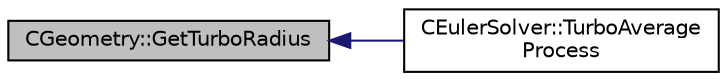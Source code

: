 digraph "CGeometry::GetTurboRadius"
{
  edge [fontname="Helvetica",fontsize="10",labelfontname="Helvetica",labelfontsize="10"];
  node [fontname="Helvetica",fontsize="10",shape=record];
  rankdir="LR";
  Node1771 [label="CGeometry::GetTurboRadius",height=0.2,width=0.4,color="black", fillcolor="grey75", style="filled", fontcolor="black"];
  Node1771 -> Node1772 [dir="back",color="midnightblue",fontsize="10",style="solid",fontname="Helvetica"];
  Node1772 [label="CEulerSolver::TurboAverage\lProcess",height=0.2,width=0.4,color="black", fillcolor="white", style="filled",URL="$class_c_euler_solver.html#ab408049d3b4fecc224653176c8d7885a",tooltip="It computes average quantities along the span for turbomachinery analysis. "];
}
